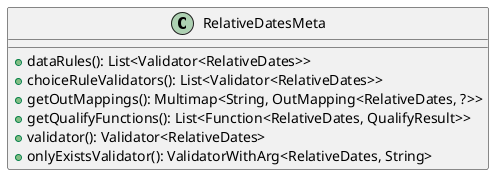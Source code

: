 @startuml

    class RelativeDatesMeta [[RelativeDatesMeta.html]] {
        +dataRules(): List<Validator<RelativeDates>>
        +choiceRuleValidators(): List<Validator<RelativeDates>>
        +getOutMappings(): Multimap<String, OutMapping<RelativeDates, ?>>
        +getQualifyFunctions(): List<Function<RelativeDates, QualifyResult>>
        +validator(): Validator<RelativeDates>
        +onlyExistsValidator(): ValidatorWithArg<RelativeDates, String>
    }

@enduml
